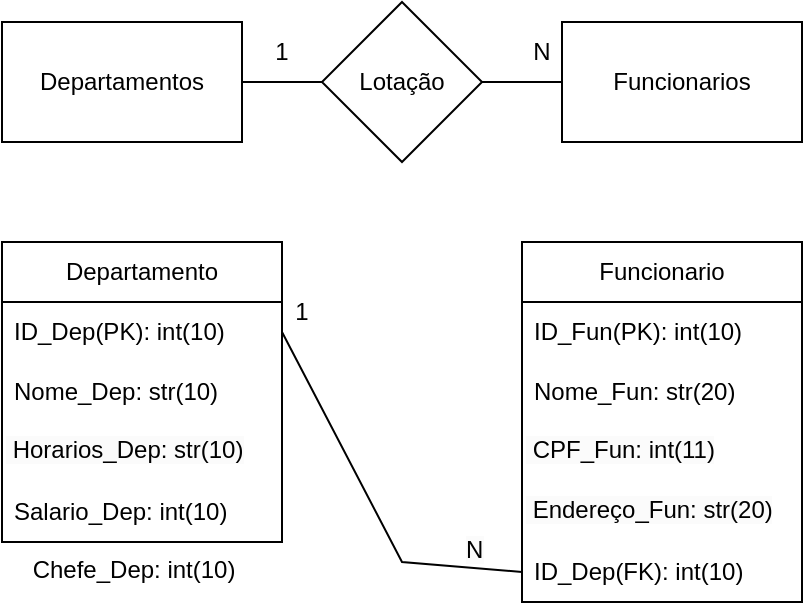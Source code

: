 <mxfile version="21.3.2" type="device">
  <diagram name="Página-1" id="ZL7yGC4kLHP5IjPvOH58">
    <mxGraphModel dx="1434" dy="756" grid="1" gridSize="10" guides="1" tooltips="1" connect="1" arrows="1" fold="1" page="1" pageScale="1" pageWidth="827" pageHeight="1169" background="#ffffff" math="0" shadow="0">
      <root>
        <mxCell id="0" />
        <mxCell id="1" parent="0" />
        <mxCell id="qeiMpJH9yMSWKTvqZSVS-1" value="" style="rounded=0;whiteSpace=wrap;html=1;" parent="1" vertex="1">
          <mxGeometry x="180" y="120" width="120" height="60" as="geometry" />
        </mxCell>
        <mxCell id="qeiMpJH9yMSWKTvqZSVS-2" value="" style="rhombus;whiteSpace=wrap;html=1;" parent="1" vertex="1">
          <mxGeometry x="340" y="110" width="80" height="80" as="geometry" />
        </mxCell>
        <mxCell id="qeiMpJH9yMSWKTvqZSVS-3" value="" style="rounded=0;whiteSpace=wrap;html=1;" parent="1" vertex="1">
          <mxGeometry x="460" y="120" width="120" height="60" as="geometry" />
        </mxCell>
        <mxCell id="qeiMpJH9yMSWKTvqZSVS-4" value="Departamentos" style="text;html=1;strokeColor=none;fillColor=none;align=center;verticalAlign=middle;whiteSpace=wrap;rounded=0;" parent="1" vertex="1">
          <mxGeometry x="210" y="135" width="60" height="30" as="geometry" />
        </mxCell>
        <mxCell id="qeiMpJH9yMSWKTvqZSVS-5" value="Lotação" style="text;html=1;strokeColor=none;fillColor=none;align=center;verticalAlign=middle;whiteSpace=wrap;rounded=0;" parent="1" vertex="1">
          <mxGeometry x="350" y="135" width="60" height="30" as="geometry" />
        </mxCell>
        <mxCell id="qeiMpJH9yMSWKTvqZSVS-6" value="Funcionarios" style="text;html=1;strokeColor=none;fillColor=none;align=center;verticalAlign=middle;whiteSpace=wrap;rounded=0;" parent="1" vertex="1">
          <mxGeometry x="490" y="135" width="60" height="30" as="geometry" />
        </mxCell>
        <mxCell id="qeiMpJH9yMSWKTvqZSVS-7" value="" style="endArrow=none;html=1;rounded=0;exitX=1;exitY=0.5;exitDx=0;exitDy=0;" parent="1" source="qeiMpJH9yMSWKTvqZSVS-1" target="qeiMpJH9yMSWKTvqZSVS-2" edge="1">
          <mxGeometry width="50" height="50" relative="1" as="geometry">
            <mxPoint x="390" y="330" as="sourcePoint" />
            <mxPoint x="440" y="280" as="targetPoint" />
          </mxGeometry>
        </mxCell>
        <mxCell id="qeiMpJH9yMSWKTvqZSVS-8" value="" style="endArrow=none;html=1;rounded=0;exitX=1;exitY=0.5;exitDx=0;exitDy=0;entryX=0;entryY=0.5;entryDx=0;entryDy=0;" parent="1" source="qeiMpJH9yMSWKTvqZSVS-2" target="qeiMpJH9yMSWKTvqZSVS-3" edge="1">
          <mxGeometry width="50" height="50" relative="1" as="geometry">
            <mxPoint x="390" y="330" as="sourcePoint" />
            <mxPoint x="440" y="280" as="targetPoint" />
          </mxGeometry>
        </mxCell>
        <mxCell id="qeiMpJH9yMSWKTvqZSVS-9" value="1" style="text;html=1;strokeColor=none;fillColor=none;align=center;verticalAlign=middle;whiteSpace=wrap;rounded=0;" parent="1" vertex="1">
          <mxGeometry x="290" y="120" width="60" height="30" as="geometry" />
        </mxCell>
        <mxCell id="qeiMpJH9yMSWKTvqZSVS-10" value="N" style="text;html=1;strokeColor=none;fillColor=none;align=center;verticalAlign=middle;whiteSpace=wrap;rounded=0;" parent="1" vertex="1">
          <mxGeometry x="420" y="120" width="60" height="30" as="geometry" />
        </mxCell>
        <mxCell id="qeiMpJH9yMSWKTvqZSVS-11" value="Departamento" style="swimlane;fontStyle=0;childLayout=stackLayout;horizontal=1;startSize=30;horizontalStack=0;resizeParent=1;resizeParentMax=0;resizeLast=0;collapsible=1;marginBottom=0;whiteSpace=wrap;html=1;" parent="1" vertex="1">
          <mxGeometry x="180" y="230" width="140" height="150" as="geometry" />
        </mxCell>
        <mxCell id="qeiMpJH9yMSWKTvqZSVS-12" value="ID_Dep(PK): int(10)" style="text;strokeColor=none;fillColor=none;align=left;verticalAlign=middle;spacingLeft=4;spacingRight=4;overflow=hidden;points=[[0,0.5],[1,0.5]];portConstraint=eastwest;rotatable=0;whiteSpace=wrap;html=1;" parent="qeiMpJH9yMSWKTvqZSVS-11" vertex="1">
          <mxGeometry y="30" width="140" height="30" as="geometry" />
        </mxCell>
        <mxCell id="qeiMpJH9yMSWKTvqZSVS-13" value="Nome_Dep: str(10)" style="text;strokeColor=none;fillColor=none;align=left;verticalAlign=middle;spacingLeft=4;spacingRight=4;overflow=hidden;points=[[0,0.5],[1,0.5]];portConstraint=eastwest;rotatable=0;whiteSpace=wrap;html=1;" parent="qeiMpJH9yMSWKTvqZSVS-11" vertex="1">
          <mxGeometry y="60" width="140" height="30" as="geometry" />
        </mxCell>
        <mxCell id="qeiMpJH9yMSWKTvqZSVS-15" value="&lt;span style=&quot;color: rgb(0, 0, 0); font-family: Helvetica; font-size: 12px; font-style: normal; font-variant-ligatures: normal; font-variant-caps: normal; font-weight: 400; letter-spacing: normal; orphans: 2; text-align: left; text-indent: 0px; text-transform: none; widows: 2; word-spacing: 0px; -webkit-text-stroke-width: 0px; background-color: rgb(251, 251, 251); text-decoration-thickness: initial; text-decoration-style: initial; text-decoration-color: initial; float: none; display: inline !important;&quot;&gt;&amp;nbsp;Horarios_Dep: str(10)&lt;/span&gt;" style="text;whiteSpace=wrap;html=1;" parent="qeiMpJH9yMSWKTvqZSVS-11" vertex="1">
          <mxGeometry y="90" width="140" height="30" as="geometry" />
        </mxCell>
        <mxCell id="qeiMpJH9yMSWKTvqZSVS-14" value="Salario_Dep: int(10)" style="text;strokeColor=none;fillColor=none;align=left;verticalAlign=middle;spacingLeft=4;spacingRight=4;overflow=hidden;points=[[0,0.5],[1,0.5]];portConstraint=eastwest;rotatable=0;whiteSpace=wrap;html=1;" parent="qeiMpJH9yMSWKTvqZSVS-11" vertex="1">
          <mxGeometry y="120" width="140" height="30" as="geometry" />
        </mxCell>
        <mxCell id="qeiMpJH9yMSWKTvqZSVS-16" value="Funcionario" style="swimlane;fontStyle=0;childLayout=stackLayout;horizontal=1;startSize=30;horizontalStack=0;resizeParent=1;resizeParentMax=0;resizeLast=0;collapsible=1;marginBottom=0;whiteSpace=wrap;html=1;" parent="1" vertex="1">
          <mxGeometry x="440" y="230" width="140" height="180" as="geometry" />
        </mxCell>
        <mxCell id="qeiMpJH9yMSWKTvqZSVS-17" value="ID_Fun(PK): int(10)" style="text;strokeColor=none;fillColor=none;align=left;verticalAlign=middle;spacingLeft=4;spacingRight=4;overflow=hidden;points=[[0,0.5],[1,0.5]];portConstraint=eastwest;rotatable=0;whiteSpace=wrap;html=1;" parent="qeiMpJH9yMSWKTvqZSVS-16" vertex="1">
          <mxGeometry y="30" width="140" height="30" as="geometry" />
        </mxCell>
        <mxCell id="qeiMpJH9yMSWKTvqZSVS-18" value="Nome_Fun: str(20)" style="text;strokeColor=none;fillColor=none;align=left;verticalAlign=middle;spacingLeft=4;spacingRight=4;overflow=hidden;points=[[0,0.5],[1,0.5]];portConstraint=eastwest;rotatable=0;whiteSpace=wrap;html=1;" parent="qeiMpJH9yMSWKTvqZSVS-16" vertex="1">
          <mxGeometry y="60" width="140" height="30" as="geometry" />
        </mxCell>
        <mxCell id="qeiMpJH9yMSWKTvqZSVS-19" value="&lt;span style=&quot;color: rgb(0, 0, 0); font-family: Helvetica; font-size: 12px; font-style: normal; font-variant-ligatures: normal; font-variant-caps: normal; font-weight: 400; letter-spacing: normal; orphans: 2; text-align: left; text-indent: 0px; text-transform: none; widows: 2; word-spacing: 0px; -webkit-text-stroke-width: 0px; background-color: rgb(251, 251, 251); text-decoration-thickness: initial; text-decoration-style: initial; text-decoration-color: initial; float: none; display: inline !important;&quot;&gt;&amp;nbsp;CPF_Fun: int(11)&lt;/span&gt;" style="text;whiteSpace=wrap;html=1;" parent="qeiMpJH9yMSWKTvqZSVS-16" vertex="1">
          <mxGeometry y="90" width="140" height="30" as="geometry" />
        </mxCell>
        <mxCell id="qeiMpJH9yMSWKTvqZSVS-21" value="&lt;span style=&quot;color: rgb(0, 0, 0); font-family: Helvetica; font-size: 12px; font-style: normal; font-variant-ligatures: normal; font-variant-caps: normal; font-weight: 400; letter-spacing: normal; orphans: 2; text-align: left; text-indent: 0px; text-transform: none; widows: 2; word-spacing: 0px; -webkit-text-stroke-width: 0px; background-color: rgb(251, 251, 251); text-decoration-thickness: initial; text-decoration-style: initial; text-decoration-color: initial; float: none; display: inline !important;&quot;&gt;&amp;nbsp;Endereço_Fun: str(20)&lt;/span&gt;" style="text;whiteSpace=wrap;html=1;" parent="qeiMpJH9yMSWKTvqZSVS-16" vertex="1">
          <mxGeometry y="120" width="140" height="30" as="geometry" />
        </mxCell>
        <mxCell id="qeiMpJH9yMSWKTvqZSVS-20" value="ID_Dep(FK): int(10)" style="text;strokeColor=none;fillColor=none;align=left;verticalAlign=middle;spacingLeft=4;spacingRight=4;overflow=hidden;points=[[0,0.5],[1,0.5]];portConstraint=eastwest;rotatable=0;whiteSpace=wrap;html=1;" parent="qeiMpJH9yMSWKTvqZSVS-16" vertex="1">
          <mxGeometry y="150" width="140" height="30" as="geometry" />
        </mxCell>
        <mxCell id="qeiMpJH9yMSWKTvqZSVS-23" value="" style="endArrow=none;html=1;rounded=0;exitX=1;exitY=0.5;exitDx=0;exitDy=0;entryX=0;entryY=0.5;entryDx=0;entryDy=0;" parent="1" source="qeiMpJH9yMSWKTvqZSVS-12" target="qeiMpJH9yMSWKTvqZSVS-20" edge="1">
          <mxGeometry width="50" height="50" relative="1" as="geometry">
            <mxPoint x="390" y="330" as="sourcePoint" />
            <mxPoint x="440" y="280" as="targetPoint" />
            <Array as="points">
              <mxPoint x="380" y="390" />
            </Array>
          </mxGeometry>
        </mxCell>
        <mxCell id="qeiMpJH9yMSWKTvqZSVS-24" value="1" style="text;html=1;strokeColor=none;fillColor=none;align=center;verticalAlign=middle;whiteSpace=wrap;rounded=0;rotation=0;" parent="1" vertex="1">
          <mxGeometry x="300" y="250" width="60" height="30" as="geometry" />
        </mxCell>
        <mxCell id="qeiMpJH9yMSWKTvqZSVS-25" value="&lt;span style=&quot;color: rgb(0, 0, 0); font-family: Helvetica; font-size: 12px; font-style: normal; font-variant-ligatures: normal; font-variant-caps: normal; font-weight: 400; letter-spacing: normal; orphans: 2; text-align: center; text-indent: 0px; text-transform: none; widows: 2; word-spacing: 0px; -webkit-text-stroke-width: 0px; background-color: rgb(251, 251, 251); text-decoration-thickness: initial; text-decoration-style: initial; text-decoration-color: initial; float: none; display: inline !important;&quot;&gt;N&lt;/span&gt;" style="text;whiteSpace=wrap;html=1;" parent="1" vertex="1">
          <mxGeometry x="410" y="370" width="30" height="40" as="geometry" />
        </mxCell>
        <mxCell id="qeiMpJH9yMSWKTvqZSVS-26" value="&amp;nbsp;Chefe_Dep: int(10)" style="text;whiteSpace=wrap;html=1;" parent="1" vertex="1">
          <mxGeometry x="190" y="380" width="140" height="30" as="geometry" />
        </mxCell>
      </root>
    </mxGraphModel>
  </diagram>
</mxfile>
